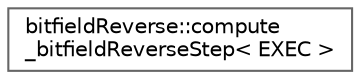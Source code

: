 digraph "Graphical Class Hierarchy"
{
 // LATEX_PDF_SIZE
  bgcolor="transparent";
  edge [fontname=Helvetica,fontsize=10,labelfontname=Helvetica,labelfontsize=10];
  node [fontname=Helvetica,fontsize=10,shape=box,height=0.2,width=0.4];
  rankdir="LR";
  Node0 [id="Node000000",label="bitfieldReverse::compute\l_bitfieldReverseStep\< EXEC \>",height=0.2,width=0.4,color="grey40", fillcolor="white", style="filled",URL="$structbitfield_reverse_1_1compute__bitfield_reverse_step.html",tooltip=" "];
}
